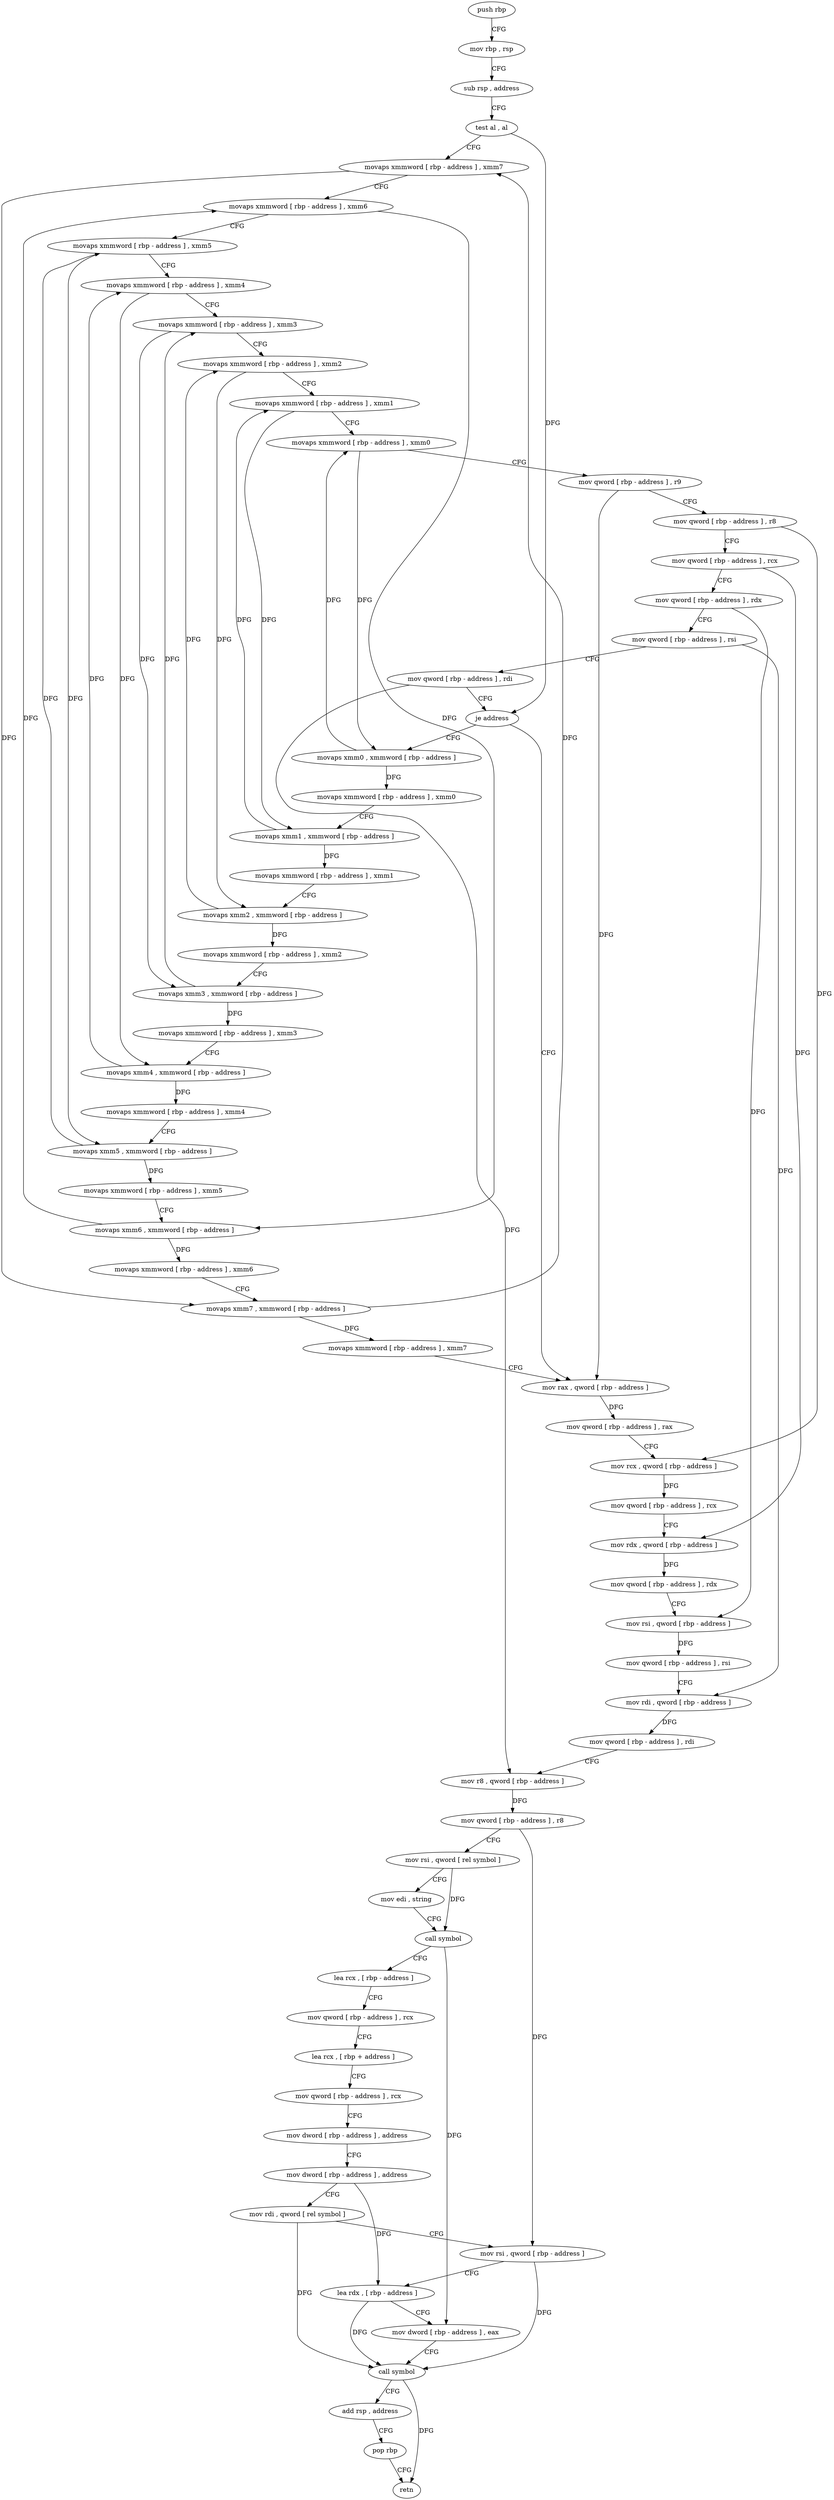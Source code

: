 digraph "func" {
"4398176" [label = "push rbp" ]
"4398177" [label = "mov rbp , rsp" ]
"4398180" [label = "sub rsp , address" ]
"4398187" [label = "test al , al" ]
"4398189" [label = "movaps xmmword [ rbp - address ] , xmm7" ]
"4398196" [label = "movaps xmmword [ rbp - address ] , xmm6" ]
"4398203" [label = "movaps xmmword [ rbp - address ] , xmm5" ]
"4398210" [label = "movaps xmmword [ rbp - address ] , xmm4" ]
"4398217" [label = "movaps xmmword [ rbp - address ] , xmm3" ]
"4398224" [label = "movaps xmmword [ rbp - address ] , xmm2" ]
"4398231" [label = "movaps xmmword [ rbp - address ] , xmm1" ]
"4398238" [label = "movaps xmmword [ rbp - address ] , xmm0" ]
"4398245" [label = "mov qword [ rbp - address ] , r9" ]
"4398252" [label = "mov qword [ rbp - address ] , r8" ]
"4398259" [label = "mov qword [ rbp - address ] , rcx" ]
"4398266" [label = "mov qword [ rbp - address ] , rdx" ]
"4398273" [label = "mov qword [ rbp - address ] , rsi" ]
"4398280" [label = "mov qword [ rbp - address ] , rdi" ]
"4398287" [label = "je address" ]
"4398387" [label = "mov rax , qword [ rbp - address ]" ]
"4398293" [label = "movaps xmm0 , xmmword [ rbp - address ]" ]
"4398394" [label = "mov qword [ rbp - address ] , rax" ]
"4398401" [label = "mov rcx , qword [ rbp - address ]" ]
"4398408" [label = "mov qword [ rbp - address ] , rcx" ]
"4398415" [label = "mov rdx , qword [ rbp - address ]" ]
"4398422" [label = "mov qword [ rbp - address ] , rdx" ]
"4398429" [label = "mov rsi , qword [ rbp - address ]" ]
"4398436" [label = "mov qword [ rbp - address ] , rsi" ]
"4398443" [label = "mov rdi , qword [ rbp - address ]" ]
"4398450" [label = "mov qword [ rbp - address ] , rdi" ]
"4398457" [label = "mov r8 , qword [ rbp - address ]" ]
"4398464" [label = "mov qword [ rbp - address ] , r8" ]
"4398468" [label = "mov rsi , qword [ rel symbol ]" ]
"4398475" [label = "mov edi , string" ]
"4398480" [label = "call symbol" ]
"4398485" [label = "lea rcx , [ rbp - address ]" ]
"4398492" [label = "mov qword [ rbp - address ] , rcx" ]
"4398496" [label = "lea rcx , [ rbp + address ]" ]
"4398500" [label = "mov qword [ rbp - address ] , rcx" ]
"4398504" [label = "mov dword [ rbp - address ] , address" ]
"4398511" [label = "mov dword [ rbp - address ] , address" ]
"4398518" [label = "mov rdi , qword [ rel symbol ]" ]
"4398525" [label = "mov rsi , qword [ rbp - address ]" ]
"4398529" [label = "lea rdx , [ rbp - address ]" ]
"4398533" [label = "mov dword [ rbp - address ] , eax" ]
"4398539" [label = "call symbol" ]
"4398544" [label = "add rsp , address" ]
"4398551" [label = "pop rbp" ]
"4398552" [label = "retn" ]
"4398300" [label = "movaps xmmword [ rbp - address ] , xmm0" ]
"4398307" [label = "movaps xmm1 , xmmword [ rbp - address ]" ]
"4398314" [label = "movaps xmmword [ rbp - address ] , xmm1" ]
"4398321" [label = "movaps xmm2 , xmmword [ rbp - address ]" ]
"4398328" [label = "movaps xmmword [ rbp - address ] , xmm2" ]
"4398332" [label = "movaps xmm3 , xmmword [ rbp - address ]" ]
"4398339" [label = "movaps xmmword [ rbp - address ] , xmm3" ]
"4398343" [label = "movaps xmm4 , xmmword [ rbp - address ]" ]
"4398350" [label = "movaps xmmword [ rbp - address ] , xmm4" ]
"4398354" [label = "movaps xmm5 , xmmword [ rbp - address ]" ]
"4398361" [label = "movaps xmmword [ rbp - address ] , xmm5" ]
"4398365" [label = "movaps xmm6 , xmmword [ rbp - address ]" ]
"4398372" [label = "movaps xmmword [ rbp - address ] , xmm6" ]
"4398376" [label = "movaps xmm7 , xmmword [ rbp - address ]" ]
"4398383" [label = "movaps xmmword [ rbp - address ] , xmm7" ]
"4398176" -> "4398177" [ label = "CFG" ]
"4398177" -> "4398180" [ label = "CFG" ]
"4398180" -> "4398187" [ label = "CFG" ]
"4398187" -> "4398189" [ label = "CFG" ]
"4398187" -> "4398287" [ label = "DFG" ]
"4398189" -> "4398196" [ label = "CFG" ]
"4398189" -> "4398376" [ label = "DFG" ]
"4398196" -> "4398203" [ label = "CFG" ]
"4398196" -> "4398365" [ label = "DFG" ]
"4398203" -> "4398210" [ label = "CFG" ]
"4398203" -> "4398354" [ label = "DFG" ]
"4398210" -> "4398217" [ label = "CFG" ]
"4398210" -> "4398343" [ label = "DFG" ]
"4398217" -> "4398224" [ label = "CFG" ]
"4398217" -> "4398332" [ label = "DFG" ]
"4398224" -> "4398231" [ label = "CFG" ]
"4398224" -> "4398321" [ label = "DFG" ]
"4398231" -> "4398238" [ label = "CFG" ]
"4398231" -> "4398307" [ label = "DFG" ]
"4398238" -> "4398245" [ label = "CFG" ]
"4398238" -> "4398293" [ label = "DFG" ]
"4398245" -> "4398252" [ label = "CFG" ]
"4398245" -> "4398387" [ label = "DFG" ]
"4398252" -> "4398259" [ label = "CFG" ]
"4398252" -> "4398401" [ label = "DFG" ]
"4398259" -> "4398266" [ label = "CFG" ]
"4398259" -> "4398415" [ label = "DFG" ]
"4398266" -> "4398273" [ label = "CFG" ]
"4398266" -> "4398429" [ label = "DFG" ]
"4398273" -> "4398280" [ label = "CFG" ]
"4398273" -> "4398443" [ label = "DFG" ]
"4398280" -> "4398287" [ label = "CFG" ]
"4398280" -> "4398457" [ label = "DFG" ]
"4398287" -> "4398387" [ label = "CFG" ]
"4398287" -> "4398293" [ label = "CFG" ]
"4398387" -> "4398394" [ label = "DFG" ]
"4398293" -> "4398300" [ label = "DFG" ]
"4398293" -> "4398238" [ label = "DFG" ]
"4398394" -> "4398401" [ label = "CFG" ]
"4398401" -> "4398408" [ label = "DFG" ]
"4398408" -> "4398415" [ label = "CFG" ]
"4398415" -> "4398422" [ label = "DFG" ]
"4398422" -> "4398429" [ label = "CFG" ]
"4398429" -> "4398436" [ label = "DFG" ]
"4398436" -> "4398443" [ label = "CFG" ]
"4398443" -> "4398450" [ label = "DFG" ]
"4398450" -> "4398457" [ label = "CFG" ]
"4398457" -> "4398464" [ label = "DFG" ]
"4398464" -> "4398468" [ label = "CFG" ]
"4398464" -> "4398525" [ label = "DFG" ]
"4398468" -> "4398475" [ label = "CFG" ]
"4398468" -> "4398480" [ label = "DFG" ]
"4398475" -> "4398480" [ label = "CFG" ]
"4398480" -> "4398485" [ label = "CFG" ]
"4398480" -> "4398533" [ label = "DFG" ]
"4398485" -> "4398492" [ label = "CFG" ]
"4398492" -> "4398496" [ label = "CFG" ]
"4398496" -> "4398500" [ label = "CFG" ]
"4398500" -> "4398504" [ label = "CFG" ]
"4398504" -> "4398511" [ label = "CFG" ]
"4398511" -> "4398518" [ label = "CFG" ]
"4398511" -> "4398529" [ label = "DFG" ]
"4398518" -> "4398525" [ label = "CFG" ]
"4398518" -> "4398539" [ label = "DFG" ]
"4398525" -> "4398529" [ label = "CFG" ]
"4398525" -> "4398539" [ label = "DFG" ]
"4398529" -> "4398533" [ label = "CFG" ]
"4398529" -> "4398539" [ label = "DFG" ]
"4398533" -> "4398539" [ label = "CFG" ]
"4398539" -> "4398544" [ label = "CFG" ]
"4398539" -> "4398552" [ label = "DFG" ]
"4398544" -> "4398551" [ label = "CFG" ]
"4398551" -> "4398552" [ label = "CFG" ]
"4398300" -> "4398307" [ label = "CFG" ]
"4398307" -> "4398314" [ label = "DFG" ]
"4398307" -> "4398231" [ label = "DFG" ]
"4398314" -> "4398321" [ label = "CFG" ]
"4398321" -> "4398328" [ label = "DFG" ]
"4398321" -> "4398224" [ label = "DFG" ]
"4398328" -> "4398332" [ label = "CFG" ]
"4398332" -> "4398339" [ label = "DFG" ]
"4398332" -> "4398217" [ label = "DFG" ]
"4398339" -> "4398343" [ label = "CFG" ]
"4398343" -> "4398350" [ label = "DFG" ]
"4398343" -> "4398210" [ label = "DFG" ]
"4398350" -> "4398354" [ label = "CFG" ]
"4398354" -> "4398361" [ label = "DFG" ]
"4398354" -> "4398203" [ label = "DFG" ]
"4398361" -> "4398365" [ label = "CFG" ]
"4398365" -> "4398372" [ label = "DFG" ]
"4398365" -> "4398196" [ label = "DFG" ]
"4398372" -> "4398376" [ label = "CFG" ]
"4398376" -> "4398383" [ label = "DFG" ]
"4398376" -> "4398189" [ label = "DFG" ]
"4398383" -> "4398387" [ label = "CFG" ]
}
